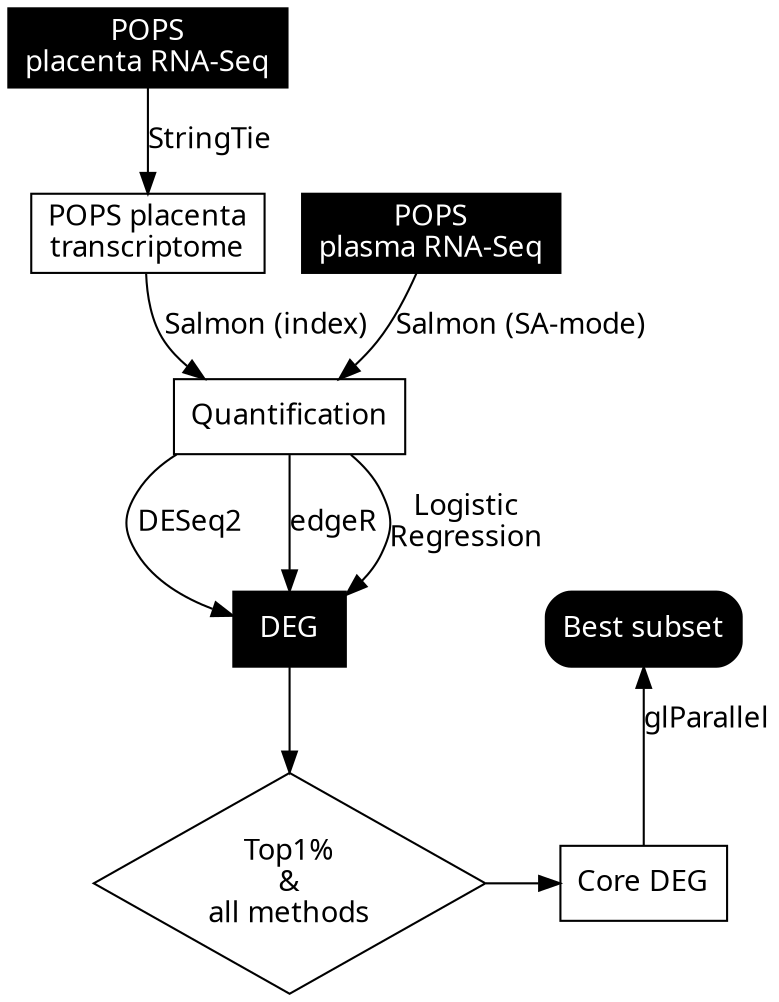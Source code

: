 digraph G {
  /*rankdir=LR; */
  node [fontname = "Handlee", color=black, fontcolor=black];
  edge [fontname = "Handlee", color=black, fontcolor=black];

  placenta[
    label = "POPS\nplacenta RNA-Seq";
    shape = rect;
    style = filled;
    fontcolor = white;
  ];
  plasma [
    label = "POPS\nplasma RNA-Seq";
    shape = rect;
    style = filled;
    fontcolor = white;
  ];
  deg_pops [
    label = "DEG";
    shape = rect;
    style = filled;
    fontcolor = white;
  ];
  core_deg[
    label = "Core DEG";
    shape = rect;
  ];
  subset1 [
    label = "Best subset";
    shape = rect;
    style = "rounded,filled";
    fontcolor = white;
  ];
  pops[
    label = "POPS placenta\ntranscriptome";
    shape = rect;
    color = black;
    fontcolor = black;
  ];
  quant_pops [
    label = "Quantification";
    shape = rect;
  ];
  check_top1[
    label = "Top1%\n&\nall methods";
    shape = diamond;
  ];

  placenta-> pops[label="StringTie"];
  plasma -> quant_pops[label="Salmon (SA-mode)"]
  pops-> quant_pops[label="Salmon (index)"];

  quant_pops-> deg_pops[label="DESeq2"];
  quant_pops-> deg_pops[label="edgeR"];
  quant_pops-> deg_pops[label="Logistic\nRegression"];

  deg_pops-> check_top1;
  check_top1-> core_deg;
  core_deg-> subset1[label="glParallel"];

  {rank=same; check_top1  core_deg} 
  {rank=same; subset1 deg_pops} 
}
